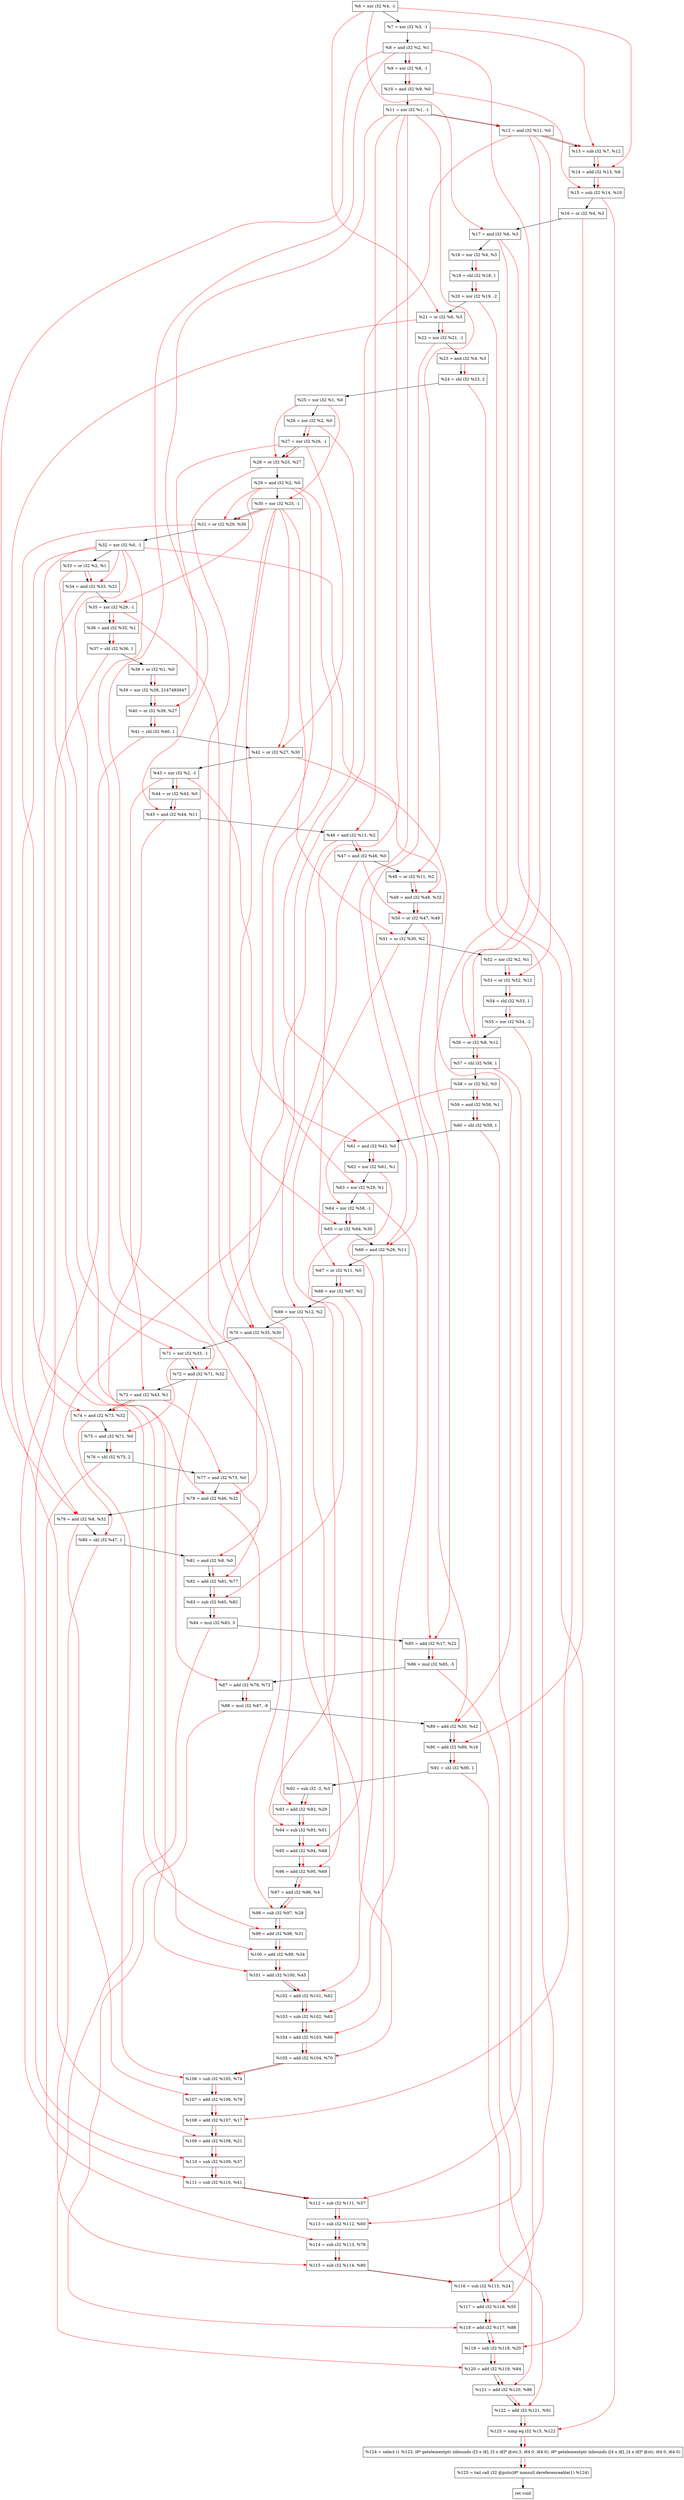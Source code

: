 digraph "DFG for'crackme' function" {
	Node0x51c570[shape=record, label="  %6 = xor i32 %4, -1"];
	Node0x51c5e0[shape=record, label="  %7 = xor i32 %3, -1"];
	Node0x51c650[shape=record, label="  %8 = and i32 %2, %1"];
	Node0x51c6c0[shape=record, label="  %9 = xor i32 %8, -1"];
	Node0x51c730[shape=record, label="  %10 = and i32 %9, %0"];
	Node0x51c7a0[shape=record, label="  %11 = xor i32 %1, -1"];
	Node0x51c810[shape=record, label="  %12 = and i32 %11, %0"];
	Node0x51c880[shape=record, label="  %13 = sub i32 %7, %12"];
	Node0x51c8f0[shape=record, label="  %14 = add i32 %13, %6"];
	Node0x51c960[shape=record, label="  %15 = sub i32 %14, %10"];
	Node0x51c9d0[shape=record, label="  %16 = or i32 %4, %3"];
	Node0x51ca40[shape=record, label="  %17 = and i32 %6, %3"];
	Node0x51cab0[shape=record, label="  %18 = xor i32 %4, %3"];
	Node0x51cb50[shape=record, label="  %19 = shl i32 %18, 1"];
	Node0x51cbf0[shape=record, label="  %20 = xor i32 %19, -2"];
	Node0x51cc60[shape=record, label="  %21 = or i32 %6, %3"];
	Node0x51ccd0[shape=record, label="  %22 = xor i32 %21, -1"];
	Node0x51cd40[shape=record, label="  %23 = and i32 %4, %3"];
	Node0x51cde0[shape=record, label="  %24 = shl i32 %23, 2"];
	Node0x51ce50[shape=record, label="  %25 = xor i32 %1, %0"];
	Node0x51cec0[shape=record, label="  %26 = xor i32 %2, %0"];
	Node0x51cf30[shape=record, label="  %27 = xor i32 %26, -1"];
	Node0x51cfa0[shape=record, label="  %28 = or i32 %25, %27"];
	Node0x51d010[shape=record, label="  %29 = and i32 %2, %0"];
	Node0x51d080[shape=record, label="  %30 = xor i32 %25, -1"];
	Node0x51d0f0[shape=record, label="  %31 = or i32 %29, %30"];
	Node0x51d160[shape=record, label="  %32 = xor i32 %0, -1"];
	Node0x51d3e0[shape=record, label="  %33 = or i32 %2, %1"];
	Node0x51d450[shape=record, label="  %34 = and i32 %33, %32"];
	Node0x51d4c0[shape=record, label="  %35 = xor i32 %29, -1"];
	Node0x51d530[shape=record, label="  %36 = and i32 %35, %1"];
	Node0x51d5a0[shape=record, label="  %37 = shl i32 %36, 1"];
	Node0x51d610[shape=record, label="  %38 = or i32 %1, %0"];
	Node0x51d6b0[shape=record, label="  %39 = xor i32 %38, 2147483647"];
	Node0x51d720[shape=record, label="  %40 = or i32 %39, %27"];
	Node0x51d790[shape=record, label="  %41 = shl i32 %40, 1"];
	Node0x51d800[shape=record, label="  %42 = or i32 %27, %30"];
	Node0x51d870[shape=record, label="  %43 = xor i32 %2, -1"];
	Node0x51d8e0[shape=record, label="  %44 = or i32 %43, %0"];
	Node0x51d950[shape=record, label="  %45 = and i32 %44, %11"];
	Node0x51d9c0[shape=record, label="  %46 = and i32 %11, %2"];
	Node0x51da30[shape=record, label="  %47 = and i32 %46, %0"];
	Node0x51daa0[shape=record, label="  %48 = or i32 %11, %2"];
	Node0x51db10[shape=record, label="  %49 = and i32 %48, %32"];
	Node0x51db80[shape=record, label="  %50 = or i32 %47, %49"];
	Node0x51dbf0[shape=record, label="  %51 = or i32 %30, %2"];
	Node0x51dc60[shape=record, label="  %52 = xor i32 %2, %1"];
	Node0x51dcd0[shape=record, label="  %53 = or i32 %52, %12"];
	Node0x51dd40[shape=record, label="  %54 = shl i32 %53, 1"];
	Node0x51ddb0[shape=record, label="  %55 = xor i32 %54, -2"];
	Node0x51de20[shape=record, label="  %56 = or i32 %8, %12"];
	Node0x51de90[shape=record, label="  %57 = shl i32 %56, 1"];
	Node0x51df00[shape=record, label="  %58 = or i32 %2, %0"];
	Node0x51df70[shape=record, label="  %59 = and i32 %58, %1"];
	Node0x51dfe0[shape=record, label="  %60 = shl i32 %59, 1"];
	Node0x51e050[shape=record, label="  %61 = and i32 %43, %0"];
	Node0x51e0c0[shape=record, label="  %62 = xor i32 %61, %1"];
	Node0x51e130[shape=record, label="  %63 = xor i32 %29, %1"];
	Node0x51e1a0[shape=record, label="  %64 = xor i32 %58, -1"];
	Node0x51e620[shape=record, label="  %65 = or i32 %64, %30"];
	Node0x51e690[shape=record, label="  %66 = and i32 %26, %11"];
	Node0x51e700[shape=record, label="  %67 = or i32 %11, %0"];
	Node0x51e770[shape=record, label="  %68 = xor i32 %67, %2"];
	Node0x51e7e0[shape=record, label="  %69 = xor i32 %12, %2"];
	Node0x51e850[shape=record, label="  %70 = and i32 %35, %30"];
	Node0x51e8c0[shape=record, label="  %71 = xor i32 %33, -1"];
	Node0x51e930[shape=record, label="  %72 = and i32 %71, %32"];
	Node0x51e9a0[shape=record, label="  %73 = and i32 %43, %1"];
	Node0x51ea10[shape=record, label="  %74 = and i32 %73, %32"];
	Node0x51ea80[shape=record, label="  %75 = and i32 %71, %0"];
	Node0x51eaf0[shape=record, label="  %76 = shl i32 %75, 2"];
	Node0x51eb60[shape=record, label="  %77 = and i32 %73, %0"];
	Node0x51ebd0[shape=record, label="  %78 = and i32 %46, %32"];
	Node0x51ec40[shape=record, label="  %79 = and i32 %8, %32"];
	Node0x51ecb0[shape=record, label="  %80 = shl i32 %47, 1"];
	Node0x51ed20[shape=record, label="  %81 = and i32 %8, %0"];
	Node0x51ed90[shape=record, label="  %82 = add i32 %81, %77"];
	Node0x51ee00[shape=record, label="  %83 = sub i32 %65, %82"];
	Node0x51eea0[shape=record, label="  %84 = mul i32 %83, 3"];
	Node0x51ef10[shape=record, label="  %85 = add i32 %17, %22"];
	Node0x51efb0[shape=record, label="  %86 = mul i32 %85, -5"];
	Node0x51f020[shape=record, label="  %87 = add i32 %78, %72"];
	Node0x51f0c0[shape=record, label="  %88 = mul i32 %87, -9"];
	Node0x51f130[shape=record, label="  %89 = add i32 %50, %42"];
	Node0x51f1a0[shape=record, label="  %90 = add i32 %89, %16"];
	Node0x51f210[shape=record, label="  %91 = shl i32 %90, 1"];
	Node0x51f2b0[shape=record, label="  %92 = sub i32 -3, %3"];
	Node0x51f320[shape=record, label="  %93 = add i32 %92, %29"];
	Node0x51f390[shape=record, label="  %94 = sub i32 %93, %51"];
	Node0x51f400[shape=record, label="  %95 = add i32 %94, %68"];
	Node0x51f470[shape=record, label="  %96 = add i32 %95, %69"];
	Node0x51f4e0[shape=record, label="  %97 = add i32 %96, %4"];
	Node0x51f550[shape=record, label="  %98 = sub i32 %97, %28"];
	Node0x51f5c0[shape=record, label="  %99 = add i32 %98, %31"];
	Node0x51f630[shape=record, label="  %100 = add i32 %99, %34"];
	Node0x51f6a0[shape=record, label="  %101 = add i32 %100, %45"];
	Node0x51f710[shape=record, label="  %102 = add i32 %101, %62"];
	Node0x51f780[shape=record, label="  %103 = sub i32 %102, %63"];
	Node0x51f7f0[shape=record, label="  %104 = add i32 %103, %66"];
	Node0x51f860[shape=record, label="  %105 = add i32 %104, %70"];
	Node0x51f8d0[shape=record, label="  %106 = sub i32 %105, %74"];
	Node0x51f940[shape=record, label="  %107 = add i32 %106, %79"];
	Node0x51f9b0[shape=record, label="  %108 = add i32 %107, %17"];
	Node0x51fa20[shape=record, label="  %109 = add i32 %108, %21"];
	Node0x51fa90[shape=record, label="  %110 = sub i32 %109, %37"];
	Node0x51fb00[shape=record, label="  %111 = sub i32 %110, %41"];
	Node0x51fb70[shape=record, label="  %112 = sub i32 %111, %57"];
	Node0x51fbe0[shape=record, label="  %113 = sub i32 %112, %60"];
	Node0x51fc50[shape=record, label="  %114 = sub i32 %113, %76"];
	Node0x51fcc0[shape=record, label="  %115 = sub i32 %114, %80"];
	Node0x51fd30[shape=record, label="  %116 = sub i32 %115, %24"];
	Node0x51fda0[shape=record, label="  %117 = add i32 %116, %55"];
	Node0x51fe10[shape=record, label="  %118 = add i32 %117, %88"];
	Node0x51fe80[shape=record, label="  %119 = sub i32 %118, %20"];
	Node0x51fef0[shape=record, label="  %120 = add i32 %119, %84"];
	Node0x51ff60[shape=record, label="  %121 = add i32 %120, %86"];
	Node0x51ffd0[shape=record, label="  %122 = add i32 %121, %91"];
	Node0x520040[shape=record, label="  %123 = icmp eq i32 %15, %122"];
	Node0x4bc268[shape=record, label="  %124 = select i1 %123, i8* getelementptr inbounds ([5 x i8], [5 x i8]* @str.3, i64 0, i64 0), i8* getelementptr inbounds ([4 x i8], [4 x i8]* @str, i64 0, i64 0)"];
	Node0x5202d0[shape=record, label="  %125 = tail call i32 @puts(i8* nonnull dereferenceable(1) %124)"];
	Node0x520320[shape=record, label="  ret void"];
	Node0x51c570 -> Node0x51c5e0;
	Node0x51c5e0 -> Node0x51c650;
	Node0x51c650 -> Node0x51c6c0;
	Node0x51c6c0 -> Node0x51c730;
	Node0x51c730 -> Node0x51c7a0;
	Node0x51c7a0 -> Node0x51c810;
	Node0x51c810 -> Node0x51c880;
	Node0x51c880 -> Node0x51c8f0;
	Node0x51c8f0 -> Node0x51c960;
	Node0x51c960 -> Node0x51c9d0;
	Node0x51c9d0 -> Node0x51ca40;
	Node0x51ca40 -> Node0x51cab0;
	Node0x51cab0 -> Node0x51cb50;
	Node0x51cb50 -> Node0x51cbf0;
	Node0x51cbf0 -> Node0x51cc60;
	Node0x51cc60 -> Node0x51ccd0;
	Node0x51ccd0 -> Node0x51cd40;
	Node0x51cd40 -> Node0x51cde0;
	Node0x51cde0 -> Node0x51ce50;
	Node0x51ce50 -> Node0x51cec0;
	Node0x51cec0 -> Node0x51cf30;
	Node0x51cf30 -> Node0x51cfa0;
	Node0x51cfa0 -> Node0x51d010;
	Node0x51d010 -> Node0x51d080;
	Node0x51d080 -> Node0x51d0f0;
	Node0x51d0f0 -> Node0x51d160;
	Node0x51d160 -> Node0x51d3e0;
	Node0x51d3e0 -> Node0x51d450;
	Node0x51d450 -> Node0x51d4c0;
	Node0x51d4c0 -> Node0x51d530;
	Node0x51d530 -> Node0x51d5a0;
	Node0x51d5a0 -> Node0x51d610;
	Node0x51d610 -> Node0x51d6b0;
	Node0x51d6b0 -> Node0x51d720;
	Node0x51d720 -> Node0x51d790;
	Node0x51d790 -> Node0x51d800;
	Node0x51d800 -> Node0x51d870;
	Node0x51d870 -> Node0x51d8e0;
	Node0x51d8e0 -> Node0x51d950;
	Node0x51d950 -> Node0x51d9c0;
	Node0x51d9c0 -> Node0x51da30;
	Node0x51da30 -> Node0x51daa0;
	Node0x51daa0 -> Node0x51db10;
	Node0x51db10 -> Node0x51db80;
	Node0x51db80 -> Node0x51dbf0;
	Node0x51dbf0 -> Node0x51dc60;
	Node0x51dc60 -> Node0x51dcd0;
	Node0x51dcd0 -> Node0x51dd40;
	Node0x51dd40 -> Node0x51ddb0;
	Node0x51ddb0 -> Node0x51de20;
	Node0x51de20 -> Node0x51de90;
	Node0x51de90 -> Node0x51df00;
	Node0x51df00 -> Node0x51df70;
	Node0x51df70 -> Node0x51dfe0;
	Node0x51dfe0 -> Node0x51e050;
	Node0x51e050 -> Node0x51e0c0;
	Node0x51e0c0 -> Node0x51e130;
	Node0x51e130 -> Node0x51e1a0;
	Node0x51e1a0 -> Node0x51e620;
	Node0x51e620 -> Node0x51e690;
	Node0x51e690 -> Node0x51e700;
	Node0x51e700 -> Node0x51e770;
	Node0x51e770 -> Node0x51e7e0;
	Node0x51e7e0 -> Node0x51e850;
	Node0x51e850 -> Node0x51e8c0;
	Node0x51e8c0 -> Node0x51e930;
	Node0x51e930 -> Node0x51e9a0;
	Node0x51e9a0 -> Node0x51ea10;
	Node0x51ea10 -> Node0x51ea80;
	Node0x51ea80 -> Node0x51eaf0;
	Node0x51eaf0 -> Node0x51eb60;
	Node0x51eb60 -> Node0x51ebd0;
	Node0x51ebd0 -> Node0x51ec40;
	Node0x51ec40 -> Node0x51ecb0;
	Node0x51ecb0 -> Node0x51ed20;
	Node0x51ed20 -> Node0x51ed90;
	Node0x51ed90 -> Node0x51ee00;
	Node0x51ee00 -> Node0x51eea0;
	Node0x51eea0 -> Node0x51ef10;
	Node0x51ef10 -> Node0x51efb0;
	Node0x51efb0 -> Node0x51f020;
	Node0x51f020 -> Node0x51f0c0;
	Node0x51f0c0 -> Node0x51f130;
	Node0x51f130 -> Node0x51f1a0;
	Node0x51f1a0 -> Node0x51f210;
	Node0x51f210 -> Node0x51f2b0;
	Node0x51f2b0 -> Node0x51f320;
	Node0x51f320 -> Node0x51f390;
	Node0x51f390 -> Node0x51f400;
	Node0x51f400 -> Node0x51f470;
	Node0x51f470 -> Node0x51f4e0;
	Node0x51f4e0 -> Node0x51f550;
	Node0x51f550 -> Node0x51f5c0;
	Node0x51f5c0 -> Node0x51f630;
	Node0x51f630 -> Node0x51f6a0;
	Node0x51f6a0 -> Node0x51f710;
	Node0x51f710 -> Node0x51f780;
	Node0x51f780 -> Node0x51f7f0;
	Node0x51f7f0 -> Node0x51f860;
	Node0x51f860 -> Node0x51f8d0;
	Node0x51f8d0 -> Node0x51f940;
	Node0x51f940 -> Node0x51f9b0;
	Node0x51f9b0 -> Node0x51fa20;
	Node0x51fa20 -> Node0x51fa90;
	Node0x51fa90 -> Node0x51fb00;
	Node0x51fb00 -> Node0x51fb70;
	Node0x51fb70 -> Node0x51fbe0;
	Node0x51fbe0 -> Node0x51fc50;
	Node0x51fc50 -> Node0x51fcc0;
	Node0x51fcc0 -> Node0x51fd30;
	Node0x51fd30 -> Node0x51fda0;
	Node0x51fda0 -> Node0x51fe10;
	Node0x51fe10 -> Node0x51fe80;
	Node0x51fe80 -> Node0x51fef0;
	Node0x51fef0 -> Node0x51ff60;
	Node0x51ff60 -> Node0x51ffd0;
	Node0x51ffd0 -> Node0x520040;
	Node0x520040 -> Node0x4bc268;
	Node0x4bc268 -> Node0x5202d0;
	Node0x5202d0 -> Node0x520320;
edge [color=red]
	Node0x51c650 -> Node0x51c6c0;
	Node0x51c6c0 -> Node0x51c730;
	Node0x51c7a0 -> Node0x51c810;
	Node0x51c5e0 -> Node0x51c880;
	Node0x51c810 -> Node0x51c880;
	Node0x51c880 -> Node0x51c8f0;
	Node0x51c570 -> Node0x51c8f0;
	Node0x51c8f0 -> Node0x51c960;
	Node0x51c730 -> Node0x51c960;
	Node0x51c570 -> Node0x51ca40;
	Node0x51cab0 -> Node0x51cb50;
	Node0x51cb50 -> Node0x51cbf0;
	Node0x51c570 -> Node0x51cc60;
	Node0x51cc60 -> Node0x51ccd0;
	Node0x51cd40 -> Node0x51cde0;
	Node0x51cec0 -> Node0x51cf30;
	Node0x51ce50 -> Node0x51cfa0;
	Node0x51cf30 -> Node0x51cfa0;
	Node0x51ce50 -> Node0x51d080;
	Node0x51d010 -> Node0x51d0f0;
	Node0x51d080 -> Node0x51d0f0;
	Node0x51d3e0 -> Node0x51d450;
	Node0x51d160 -> Node0x51d450;
	Node0x51d010 -> Node0x51d4c0;
	Node0x51d4c0 -> Node0x51d530;
	Node0x51d530 -> Node0x51d5a0;
	Node0x51d610 -> Node0x51d6b0;
	Node0x51d6b0 -> Node0x51d720;
	Node0x51cf30 -> Node0x51d720;
	Node0x51d720 -> Node0x51d790;
	Node0x51cf30 -> Node0x51d800;
	Node0x51d080 -> Node0x51d800;
	Node0x51d870 -> Node0x51d8e0;
	Node0x51d8e0 -> Node0x51d950;
	Node0x51c7a0 -> Node0x51d950;
	Node0x51c7a0 -> Node0x51d9c0;
	Node0x51d9c0 -> Node0x51da30;
	Node0x51c7a0 -> Node0x51daa0;
	Node0x51daa0 -> Node0x51db10;
	Node0x51d160 -> Node0x51db10;
	Node0x51da30 -> Node0x51db80;
	Node0x51db10 -> Node0x51db80;
	Node0x51d080 -> Node0x51dbf0;
	Node0x51dc60 -> Node0x51dcd0;
	Node0x51c810 -> Node0x51dcd0;
	Node0x51dcd0 -> Node0x51dd40;
	Node0x51dd40 -> Node0x51ddb0;
	Node0x51c650 -> Node0x51de20;
	Node0x51c810 -> Node0x51de20;
	Node0x51de20 -> Node0x51de90;
	Node0x51df00 -> Node0x51df70;
	Node0x51df70 -> Node0x51dfe0;
	Node0x51d870 -> Node0x51e050;
	Node0x51e050 -> Node0x51e0c0;
	Node0x51d010 -> Node0x51e130;
	Node0x51df00 -> Node0x51e1a0;
	Node0x51e1a0 -> Node0x51e620;
	Node0x51d080 -> Node0x51e620;
	Node0x51cec0 -> Node0x51e690;
	Node0x51c7a0 -> Node0x51e690;
	Node0x51c7a0 -> Node0x51e700;
	Node0x51e700 -> Node0x51e770;
	Node0x51c810 -> Node0x51e7e0;
	Node0x51d4c0 -> Node0x51e850;
	Node0x51d080 -> Node0x51e850;
	Node0x51d3e0 -> Node0x51e8c0;
	Node0x51e8c0 -> Node0x51e930;
	Node0x51d160 -> Node0x51e930;
	Node0x51d870 -> Node0x51e9a0;
	Node0x51e9a0 -> Node0x51ea10;
	Node0x51d160 -> Node0x51ea10;
	Node0x51e8c0 -> Node0x51ea80;
	Node0x51ea80 -> Node0x51eaf0;
	Node0x51e9a0 -> Node0x51eb60;
	Node0x51d9c0 -> Node0x51ebd0;
	Node0x51d160 -> Node0x51ebd0;
	Node0x51c650 -> Node0x51ec40;
	Node0x51d160 -> Node0x51ec40;
	Node0x51da30 -> Node0x51ecb0;
	Node0x51c650 -> Node0x51ed20;
	Node0x51ed20 -> Node0x51ed90;
	Node0x51eb60 -> Node0x51ed90;
	Node0x51e620 -> Node0x51ee00;
	Node0x51ed90 -> Node0x51ee00;
	Node0x51ee00 -> Node0x51eea0;
	Node0x51ca40 -> Node0x51ef10;
	Node0x51ccd0 -> Node0x51ef10;
	Node0x51ef10 -> Node0x51efb0;
	Node0x51ebd0 -> Node0x51f020;
	Node0x51e930 -> Node0x51f020;
	Node0x51f020 -> Node0x51f0c0;
	Node0x51db80 -> Node0x51f130;
	Node0x51d800 -> Node0x51f130;
	Node0x51f130 -> Node0x51f1a0;
	Node0x51c9d0 -> Node0x51f1a0;
	Node0x51f1a0 -> Node0x51f210;
	Node0x51f2b0 -> Node0x51f320;
	Node0x51d010 -> Node0x51f320;
	Node0x51f320 -> Node0x51f390;
	Node0x51dbf0 -> Node0x51f390;
	Node0x51f390 -> Node0x51f400;
	Node0x51e770 -> Node0x51f400;
	Node0x51f400 -> Node0x51f470;
	Node0x51e7e0 -> Node0x51f470;
	Node0x51f470 -> Node0x51f4e0;
	Node0x51f4e0 -> Node0x51f550;
	Node0x51cfa0 -> Node0x51f550;
	Node0x51f550 -> Node0x51f5c0;
	Node0x51d0f0 -> Node0x51f5c0;
	Node0x51f5c0 -> Node0x51f630;
	Node0x51d450 -> Node0x51f630;
	Node0x51f630 -> Node0x51f6a0;
	Node0x51d950 -> Node0x51f6a0;
	Node0x51f6a0 -> Node0x51f710;
	Node0x51e0c0 -> Node0x51f710;
	Node0x51f710 -> Node0x51f780;
	Node0x51e130 -> Node0x51f780;
	Node0x51f780 -> Node0x51f7f0;
	Node0x51e690 -> Node0x51f7f0;
	Node0x51f7f0 -> Node0x51f860;
	Node0x51e850 -> Node0x51f860;
	Node0x51f860 -> Node0x51f8d0;
	Node0x51ea10 -> Node0x51f8d0;
	Node0x51f8d0 -> Node0x51f940;
	Node0x51ec40 -> Node0x51f940;
	Node0x51f940 -> Node0x51f9b0;
	Node0x51ca40 -> Node0x51f9b0;
	Node0x51f9b0 -> Node0x51fa20;
	Node0x51cc60 -> Node0x51fa20;
	Node0x51fa20 -> Node0x51fa90;
	Node0x51d5a0 -> Node0x51fa90;
	Node0x51fa90 -> Node0x51fb00;
	Node0x51d790 -> Node0x51fb00;
	Node0x51fb00 -> Node0x51fb70;
	Node0x51de90 -> Node0x51fb70;
	Node0x51fb70 -> Node0x51fbe0;
	Node0x51dfe0 -> Node0x51fbe0;
	Node0x51fbe0 -> Node0x51fc50;
	Node0x51eaf0 -> Node0x51fc50;
	Node0x51fc50 -> Node0x51fcc0;
	Node0x51ecb0 -> Node0x51fcc0;
	Node0x51fcc0 -> Node0x51fd30;
	Node0x51cde0 -> Node0x51fd30;
	Node0x51fd30 -> Node0x51fda0;
	Node0x51ddb0 -> Node0x51fda0;
	Node0x51fda0 -> Node0x51fe10;
	Node0x51f0c0 -> Node0x51fe10;
	Node0x51fe10 -> Node0x51fe80;
	Node0x51cbf0 -> Node0x51fe80;
	Node0x51fe80 -> Node0x51fef0;
	Node0x51eea0 -> Node0x51fef0;
	Node0x51fef0 -> Node0x51ff60;
	Node0x51efb0 -> Node0x51ff60;
	Node0x51ff60 -> Node0x51ffd0;
	Node0x51f210 -> Node0x51ffd0;
	Node0x51c960 -> Node0x520040;
	Node0x51ffd0 -> Node0x520040;
	Node0x520040 -> Node0x4bc268;
	Node0x4bc268 -> Node0x5202d0;
}
